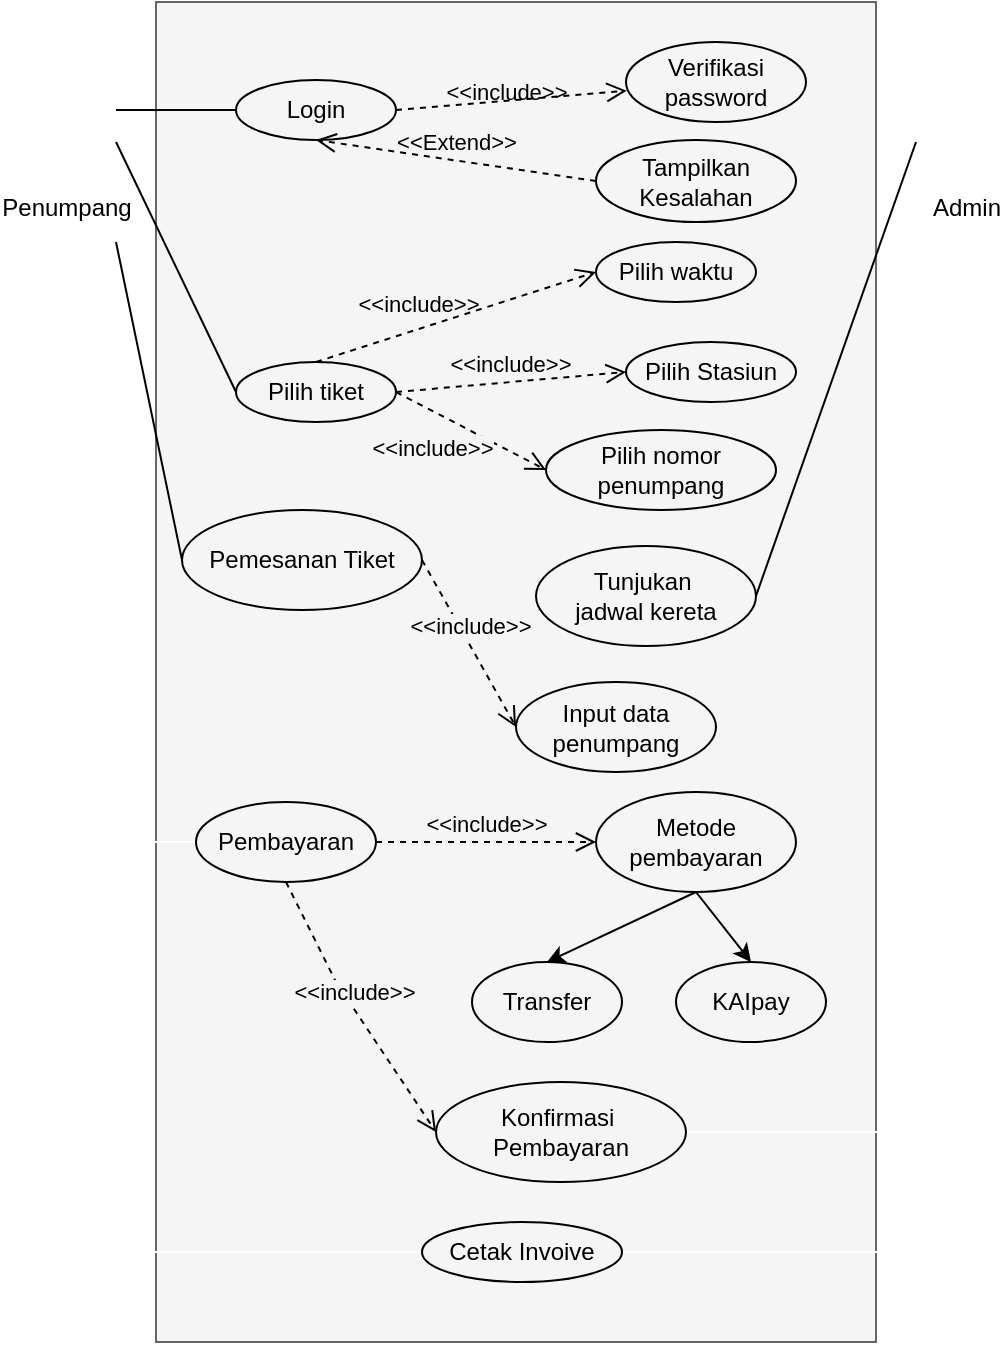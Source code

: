 <mxfile version="24.8.0">
  <diagram name="Page-1" id="s7LHoBz4bxoKhTNwpCAN">
    <mxGraphModel dx="882" dy="599" grid="1" gridSize="10" guides="1" tooltips="1" connect="1" arrows="1" fold="1" page="1" pageScale="1" pageWidth="850" pageHeight="1100" math="0" shadow="0">
      <root>
        <mxCell id="0" />
        <mxCell id="1" parent="0" />
        <mxCell id="kHwiwZnfwjtUSQPaJ7qr-1" value="&lt;div&gt;&lt;br&gt;&lt;/div&gt;&lt;div&gt;&lt;br&gt;&lt;/div&gt;" style="html=1;whiteSpace=wrap;fillColor=#F5F5F5;strokeColor=#666666;fontColor=#333333;" parent="1" vertex="1">
          <mxGeometry x="230" y="230" width="360" height="670" as="geometry" />
        </mxCell>
        <mxCell id="kHwiwZnfwjtUSQPaJ7qr-40" style="rounded=0;orthogonalLoop=1;jettySize=auto;html=1;entryX=1;entryY=0.5;entryDx=0;entryDy=0;endArrow=none;endFill=0;" parent="1" target="kHwiwZnfwjtUSQPaJ7qr-31" edge="1">
          <mxGeometry relative="1" as="geometry">
            <mxPoint x="610" y="300" as="sourcePoint" />
          </mxGeometry>
        </mxCell>
        <mxCell id="kHwiwZnfwjtUSQPaJ7qr-41" style="rounded=0;orthogonalLoop=1;jettySize=auto;html=1;entryX=1;entryY=0.5;entryDx=0;entryDy=0;endArrow=none;endFill=0;strokeColor=#ffffff;" parent="1" target="kHwiwZnfwjtUSQPaJ7qr-36" edge="1">
          <mxGeometry relative="1" as="geometry">
            <Array as="points">
              <mxPoint x="620" y="560" />
              <mxPoint x="620" y="795" />
            </Array>
            <mxPoint x="620" y="350" as="sourcePoint" />
          </mxGeometry>
        </mxCell>
        <mxCell id="kHwiwZnfwjtUSQPaJ7qr-42" style="rounded=0;orthogonalLoop=1;jettySize=auto;html=1;entryX=1;entryY=0.5;entryDx=0;entryDy=0;endArrow=none;endFill=0;strokeColor=#ffffff;" parent="1" target="kHwiwZnfwjtUSQPaJ7qr-30" edge="1">
          <mxGeometry relative="1" as="geometry">
            <Array as="points">
              <mxPoint x="650" y="855" />
            </Array>
            <mxPoint x="650" y="350" as="sourcePoint" />
          </mxGeometry>
        </mxCell>
        <mxCell id="kHwiwZnfwjtUSQPaJ7qr-4" value="Admin" style="shape=umlActor;verticalLabelPosition=bottom;verticalAlign=top;html=1;strokeColor=#ffffff;fillColor=none;" parent="1" vertex="1">
          <mxGeometry x="620" y="259" width="30" height="60" as="geometry" />
        </mxCell>
        <mxCell id="kHwiwZnfwjtUSQPaJ7qr-23" style="rounded=0;orthogonalLoop=1;jettySize=auto;html=1;entryX=0;entryY=0.5;entryDx=0;entryDy=0;endArrow=none;endFill=0;" parent="1" target="kHwiwZnfwjtUSQPaJ7qr-19" edge="1">
          <mxGeometry relative="1" as="geometry">
            <mxPoint x="210" y="300" as="sourcePoint" />
          </mxGeometry>
        </mxCell>
        <mxCell id="kHwiwZnfwjtUSQPaJ7qr-37" style="rounded=0;orthogonalLoop=1;jettySize=auto;html=1;entryX=0;entryY=0.5;entryDx=0;entryDy=0;endArrow=none;endFill=0;" parent="1" target="kHwiwZnfwjtUSQPaJ7qr-27" edge="1">
          <mxGeometry relative="1" as="geometry">
            <mxPoint x="210" y="350" as="sourcePoint" />
          </mxGeometry>
        </mxCell>
        <mxCell id="kHwiwZnfwjtUSQPaJ7qr-38" style="rounded=0;orthogonalLoop=1;jettySize=auto;html=1;entryX=0;entryY=0.5;entryDx=0;entryDy=0;endArrow=none;endFill=0;strokeColor=#ffffff;" parent="1" target="kHwiwZnfwjtUSQPaJ7qr-28" edge="1">
          <mxGeometry relative="1" as="geometry">
            <mxPoint x="190" y="350" as="sourcePoint" />
            <Array as="points">
              <mxPoint x="190" y="650" />
            </Array>
          </mxGeometry>
        </mxCell>
        <mxCell id="kHwiwZnfwjtUSQPaJ7qr-39" style="rounded=0;orthogonalLoop=1;jettySize=auto;html=1;endArrow=none;endFill=0;entryX=0;entryY=0.5;entryDx=0;entryDy=0;strokeColor=#ffffff;" parent="1" target="kHwiwZnfwjtUSQPaJ7qr-30" edge="1">
          <mxGeometry relative="1" as="geometry">
            <Array as="points">
              <mxPoint x="160" y="855" />
            </Array>
            <mxPoint x="160" y="350" as="sourcePoint" />
            <mxPoint x="190" y="880" as="targetPoint" />
          </mxGeometry>
        </mxCell>
        <mxCell id="kHwiwZnfwjtUSQPaJ7qr-8" value="Penumpang" style="shape=umlActor;verticalLabelPosition=bottom;verticalAlign=top;html=1;strokeColor=#ffffff;fillColor=none;" parent="1" vertex="1">
          <mxGeometry x="170" y="259" width="30" height="60" as="geometry" />
        </mxCell>
        <mxCell id="kHwiwZnfwjtUSQPaJ7qr-9" value="Login" style="ellipse;whiteSpace=wrap;html=1;fillColor=none;" parent="1" vertex="1">
          <mxGeometry x="270" y="269" width="80" height="30" as="geometry" />
        </mxCell>
        <mxCell id="kHwiwZnfwjtUSQPaJ7qr-10" value="" style="endArrow=none;html=1;rounded=0;entryX=0;entryY=0.5;entryDx=0;entryDy=0;" parent="1" target="kHwiwZnfwjtUSQPaJ7qr-9" edge="1">
          <mxGeometry width="50" height="50" relative="1" as="geometry">
            <mxPoint x="210" y="284" as="sourcePoint" />
            <mxPoint x="260" y="400" as="targetPoint" />
          </mxGeometry>
        </mxCell>
        <mxCell id="kHwiwZnfwjtUSQPaJ7qr-13" value="Verifikasi&lt;div&gt;password&lt;/div&gt;" style="ellipse;whiteSpace=wrap;html=1;fillColor=none;strokeColor=default;" parent="1" vertex="1">
          <mxGeometry x="465" y="250" width="90" height="40" as="geometry" />
        </mxCell>
        <mxCell id="kHwiwZnfwjtUSQPaJ7qr-15" value="Tampilkan Kesalahan" style="ellipse;whiteSpace=wrap;html=1;fillColor=none;" parent="1" vertex="1">
          <mxGeometry x="450" y="299" width="100" height="41" as="geometry" />
        </mxCell>
        <mxCell id="kHwiwZnfwjtUSQPaJ7qr-18" value="&amp;lt;&amp;lt;Extend&amp;gt;&amp;gt;" style="html=1;verticalAlign=bottom;endArrow=open;dashed=1;endSize=8;curved=0;rounded=0;exitX=0;exitY=0.5;exitDx=0;exitDy=0;entryX=0.5;entryY=1;entryDx=0;entryDy=0;strokeColor=default;strokeWidth=1;labelBackgroundColor=none;" parent="1" source="kHwiwZnfwjtUSQPaJ7qr-15" target="kHwiwZnfwjtUSQPaJ7qr-9" edge="1">
          <mxGeometry relative="1" as="geometry">
            <mxPoint x="380" y="275" as="sourcePoint" />
            <mxPoint x="450" y="275" as="targetPoint" />
          </mxGeometry>
        </mxCell>
        <mxCell id="kHwiwZnfwjtUSQPaJ7qr-19" value="Pilih tiket" style="ellipse;whiteSpace=wrap;html=1;fillColor=none;" parent="1" vertex="1">
          <mxGeometry x="270" y="410" width="80" height="30" as="geometry" />
        </mxCell>
        <mxCell id="kHwiwZnfwjtUSQPaJ7qr-20" value="Pilih waktu" style="ellipse;whiteSpace=wrap;html=1;fillColor=none;" parent="1" vertex="1">
          <mxGeometry x="450" y="350" width="80" height="30" as="geometry" />
        </mxCell>
        <mxCell id="kHwiwZnfwjtUSQPaJ7qr-21" value="Pilih Stasiun" style="ellipse;whiteSpace=wrap;html=1;fillColor=none;" parent="1" vertex="1">
          <mxGeometry x="465" y="400" width="85" height="30" as="geometry" />
        </mxCell>
        <mxCell id="kHwiwZnfwjtUSQPaJ7qr-22" value="Pilih nomor&lt;div&gt;penumpang&lt;/div&gt;" style="ellipse;whiteSpace=wrap;html=1;fillColor=none;" parent="1" vertex="1">
          <mxGeometry x="425" y="444" width="115" height="40" as="geometry" />
        </mxCell>
        <mxCell id="kHwiwZnfwjtUSQPaJ7qr-25" value="&amp;lt;&amp;lt;include&amp;gt;&amp;gt;" style="html=1;verticalAlign=bottom;endArrow=open;dashed=1;endSize=8;curved=0;rounded=0;exitX=1;exitY=0.5;exitDx=0;exitDy=0;entryX=0;entryY=0.5;entryDx=0;entryDy=0;labelBackgroundColor=none;" parent="1" source="kHwiwZnfwjtUSQPaJ7qr-19" target="kHwiwZnfwjtUSQPaJ7qr-21" edge="1">
          <mxGeometry relative="1" as="geometry">
            <mxPoint x="390" y="395" as="sourcePoint" />
            <mxPoint x="450" y="385" as="targetPoint" />
          </mxGeometry>
        </mxCell>
        <mxCell id="kHwiwZnfwjtUSQPaJ7qr-26" value="&amp;lt;&amp;lt;include&amp;gt;&amp;gt;" style="html=1;verticalAlign=bottom;endArrow=open;dashed=1;endSize=8;curved=0;rounded=0;exitX=1;exitY=0.5;exitDx=0;exitDy=0;entryX=0;entryY=0.5;entryDx=0;entryDy=0;labelBackgroundColor=#F5F5F5;" parent="1" source="kHwiwZnfwjtUSQPaJ7qr-19" target="kHwiwZnfwjtUSQPaJ7qr-22" edge="1">
          <mxGeometry x="-0.222" y="-25" relative="1" as="geometry">
            <mxPoint x="390" y="395" as="sourcePoint" />
            <mxPoint x="450" y="435" as="targetPoint" />
            <mxPoint as="offset" />
          </mxGeometry>
        </mxCell>
        <mxCell id="kHwiwZnfwjtUSQPaJ7qr-27" value="Pemesanan Tiket" style="ellipse;whiteSpace=wrap;html=1;fillColor=none;" parent="1" vertex="1">
          <mxGeometry x="243" y="484" width="120" height="50" as="geometry" />
        </mxCell>
        <mxCell id="kHwiwZnfwjtUSQPaJ7qr-28" value="Pembayaran" style="ellipse;whiteSpace=wrap;html=1;fillColor=none;" parent="1" vertex="1">
          <mxGeometry x="250" y="630" width="90" height="40" as="geometry" />
        </mxCell>
        <mxCell id="kHwiwZnfwjtUSQPaJ7qr-30" value="Cetak Invoive" style="ellipse;whiteSpace=wrap;html=1;fillColor=none;" parent="1" vertex="1">
          <mxGeometry x="363" y="840" width="100" height="30" as="geometry" />
        </mxCell>
        <mxCell id="kHwiwZnfwjtUSQPaJ7qr-31" value="Tunjukan&amp;nbsp;&lt;div&gt;jadwal kereta&lt;/div&gt;" style="ellipse;whiteSpace=wrap;html=1;fillColor=none;" parent="1" vertex="1">
          <mxGeometry x="420" y="502" width="110" height="50" as="geometry" />
        </mxCell>
        <mxCell id="kHwiwZnfwjtUSQPaJ7qr-32" value="Input data penumpang" style="ellipse;whiteSpace=wrap;html=1;fillColor=none;" parent="1" vertex="1">
          <mxGeometry x="410" y="570" width="100" height="45" as="geometry" />
        </mxCell>
        <mxCell id="kHwiwZnfwjtUSQPaJ7qr-33" value="Metode pembayaran" style="ellipse;whiteSpace=wrap;html=1;fillColor=none;" parent="1" vertex="1">
          <mxGeometry x="450" y="625" width="100" height="50" as="geometry" />
        </mxCell>
        <mxCell id="kHwiwZnfwjtUSQPaJ7qr-34" value="Transfer" style="ellipse;whiteSpace=wrap;html=1;fillColor=none;" parent="1" vertex="1">
          <mxGeometry x="388" y="710" width="75" height="40" as="geometry" />
        </mxCell>
        <mxCell id="kHwiwZnfwjtUSQPaJ7qr-35" value="KAIpay" style="ellipse;whiteSpace=wrap;html=1;fillColor=none;" parent="1" vertex="1">
          <mxGeometry x="490" y="710" width="75" height="40" as="geometry" />
        </mxCell>
        <mxCell id="kHwiwZnfwjtUSQPaJ7qr-36" value="Konfirmasi&amp;nbsp;&lt;div&gt;Pembayaran&lt;/div&gt;" style="ellipse;whiteSpace=wrap;html=1;fillColor=none;" parent="1" vertex="1">
          <mxGeometry x="370" y="770" width="125" height="50" as="geometry" />
        </mxCell>
        <mxCell id="kHwiwZnfwjtUSQPaJ7qr-43" value="&amp;lt;&amp;lt;include&amp;gt;&amp;gt;" style="html=1;verticalAlign=bottom;endArrow=open;dashed=1;endSize=8;curved=0;rounded=0;exitX=1;exitY=0.5;exitDx=0;exitDy=0;entryX=0;entryY=0.5;entryDx=0;entryDy=0;labelBackgroundColor=#F5F5F5;" parent="1" source="kHwiwZnfwjtUSQPaJ7qr-27" target="kHwiwZnfwjtUSQPaJ7qr-32" edge="1">
          <mxGeometry relative="1" as="geometry">
            <mxPoint x="420" y="470" as="sourcePoint" />
            <mxPoint x="340" y="470" as="targetPoint" />
          </mxGeometry>
        </mxCell>
        <mxCell id="kHwiwZnfwjtUSQPaJ7qr-44" value="&amp;lt;&amp;lt;include&amp;gt;&amp;gt;" style="html=1;verticalAlign=bottom;endArrow=open;dashed=1;endSize=8;curved=0;rounded=0;exitX=1;exitY=0.5;exitDx=0;exitDy=0;entryX=0;entryY=0.5;entryDx=0;entryDy=0;labelBackgroundColor=#F5F5F5;" parent="1" source="kHwiwZnfwjtUSQPaJ7qr-28" target="kHwiwZnfwjtUSQPaJ7qr-33" edge="1">
          <mxGeometry relative="1" as="geometry">
            <mxPoint x="380" y="535" as="sourcePoint" />
            <mxPoint x="430" y="535" as="targetPoint" />
          </mxGeometry>
        </mxCell>
        <mxCell id="kHwiwZnfwjtUSQPaJ7qr-45" value="&amp;lt;&amp;lt;include&amp;gt;&amp;gt;" style="html=1;verticalAlign=bottom;endArrow=open;dashed=1;endSize=8;curved=0;rounded=0;exitX=0.5;exitY=1;exitDx=0;exitDy=0;entryX=0;entryY=0.5;entryDx=0;entryDy=0;labelBackgroundColor=#F5F5F5;" parent="1" source="kHwiwZnfwjtUSQPaJ7qr-28" target="kHwiwZnfwjtUSQPaJ7qr-36" edge="1">
          <mxGeometry relative="1" as="geometry">
            <mxPoint x="370" y="650.0" as="sourcePoint" />
            <mxPoint x="400.0" y="795.0" as="targetPoint" />
            <Array as="points">
              <mxPoint x="320" y="720" />
            </Array>
          </mxGeometry>
        </mxCell>
        <mxCell id="kHwiwZnfwjtUSQPaJ7qr-47" style="edgeStyle=orthogonalEdgeStyle;rounded=0;orthogonalLoop=1;jettySize=auto;html=1;exitX=0.5;exitY=1;exitDx=0;exitDy=0;" parent="1" source="kHwiwZnfwjtUSQPaJ7qr-33" target="kHwiwZnfwjtUSQPaJ7qr-33" edge="1">
          <mxGeometry relative="1" as="geometry" />
        </mxCell>
        <mxCell id="kHwiwZnfwjtUSQPaJ7qr-48" value="" style="endArrow=classic;html=1;rounded=0;exitX=0.5;exitY=1;exitDx=0;exitDy=0;entryX=0.5;entryY=0;entryDx=0;entryDy=0;" parent="1" source="kHwiwZnfwjtUSQPaJ7qr-33" target="kHwiwZnfwjtUSQPaJ7qr-34" edge="1">
          <mxGeometry width="50" height="50" relative="1" as="geometry">
            <mxPoint x="400" y="750" as="sourcePoint" />
            <mxPoint x="470" y="700" as="targetPoint" />
          </mxGeometry>
        </mxCell>
        <mxCell id="kHwiwZnfwjtUSQPaJ7qr-50" value="" style="endArrow=classic;html=1;rounded=0;entryX=0.5;entryY=1;entryDx=0;entryDy=0;exitX=0.5;exitY=1;exitDx=0;exitDy=0;" parent="1" source="kHwiwZnfwjtUSQPaJ7qr-33" target="kHwiwZnfwjtUSQPaJ7qr-33" edge="1">
          <mxGeometry width="50" height="50" relative="1" as="geometry">
            <mxPoint x="350" y="700" as="sourcePoint" />
            <mxPoint x="400" y="650" as="targetPoint" />
          </mxGeometry>
        </mxCell>
        <mxCell id="kHwiwZnfwjtUSQPaJ7qr-51" value="" style="endArrow=classic;html=1;rounded=0;entryX=0.5;entryY=0;entryDx=0;entryDy=0;exitX=0.5;exitY=1;exitDx=0;exitDy=0;" parent="1" source="kHwiwZnfwjtUSQPaJ7qr-33" target="kHwiwZnfwjtUSQPaJ7qr-35" edge="1">
          <mxGeometry width="50" height="50" relative="1" as="geometry">
            <mxPoint x="350" y="700" as="sourcePoint" />
            <mxPoint x="400" y="650" as="targetPoint" />
          </mxGeometry>
        </mxCell>
        <mxCell id="tdNhIrfSdS4DOZbLsSNh-2" value="&amp;lt;&amp;lt;include&amp;gt;&amp;gt;" style="html=1;verticalAlign=bottom;endArrow=open;dashed=1;endSize=8;curved=0;rounded=0;exitX=1;exitY=0.5;exitDx=0;exitDy=0;entryX=0.004;entryY=0.608;entryDx=0;entryDy=0;labelBackgroundColor=none;entryPerimeter=0;" parent="1" source="kHwiwZnfwjtUSQPaJ7qr-9" target="kHwiwZnfwjtUSQPaJ7qr-13" edge="1">
          <mxGeometry x="-0.059" y="-5" relative="1" as="geometry">
            <mxPoint x="390" y="435" as="sourcePoint" />
            <mxPoint x="475" y="435" as="targetPoint" />
            <mxPoint as="offset" />
          </mxGeometry>
        </mxCell>
        <mxCell id="tdNhIrfSdS4DOZbLsSNh-3" value="&amp;lt;&amp;lt;include&amp;gt;&amp;gt;" style="html=1;verticalAlign=bottom;endArrow=open;dashed=1;endSize=8;curved=0;rounded=0;exitX=0.5;exitY=0;exitDx=0;exitDy=0;entryX=0;entryY=0.5;entryDx=0;entryDy=0;labelBackgroundColor=none;" parent="1" source="kHwiwZnfwjtUSQPaJ7qr-19" target="kHwiwZnfwjtUSQPaJ7qr-20" edge="1">
          <mxGeometry x="-0.25" y="3" relative="1" as="geometry">
            <mxPoint x="390" y="435" as="sourcePoint" />
            <mxPoint x="475" y="435" as="targetPoint" />
            <mxPoint as="offset" />
          </mxGeometry>
        </mxCell>
      </root>
    </mxGraphModel>
  </diagram>
</mxfile>
